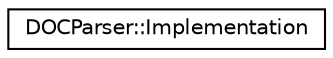 digraph "类继承关系图"
{
  edge [fontname="Helvetica",fontsize="10",labelfontname="Helvetica",labelfontsize="10"];
  node [fontname="Helvetica",fontsize="10",shape=record];
  rankdir="LR";
  Node0 [label="DOCParser::Implementation",height=0.2,width=0.4,color="black", fillcolor="white", style="filled",URL="$struct_d_o_c_parser_1_1_implementation.html"];
}
